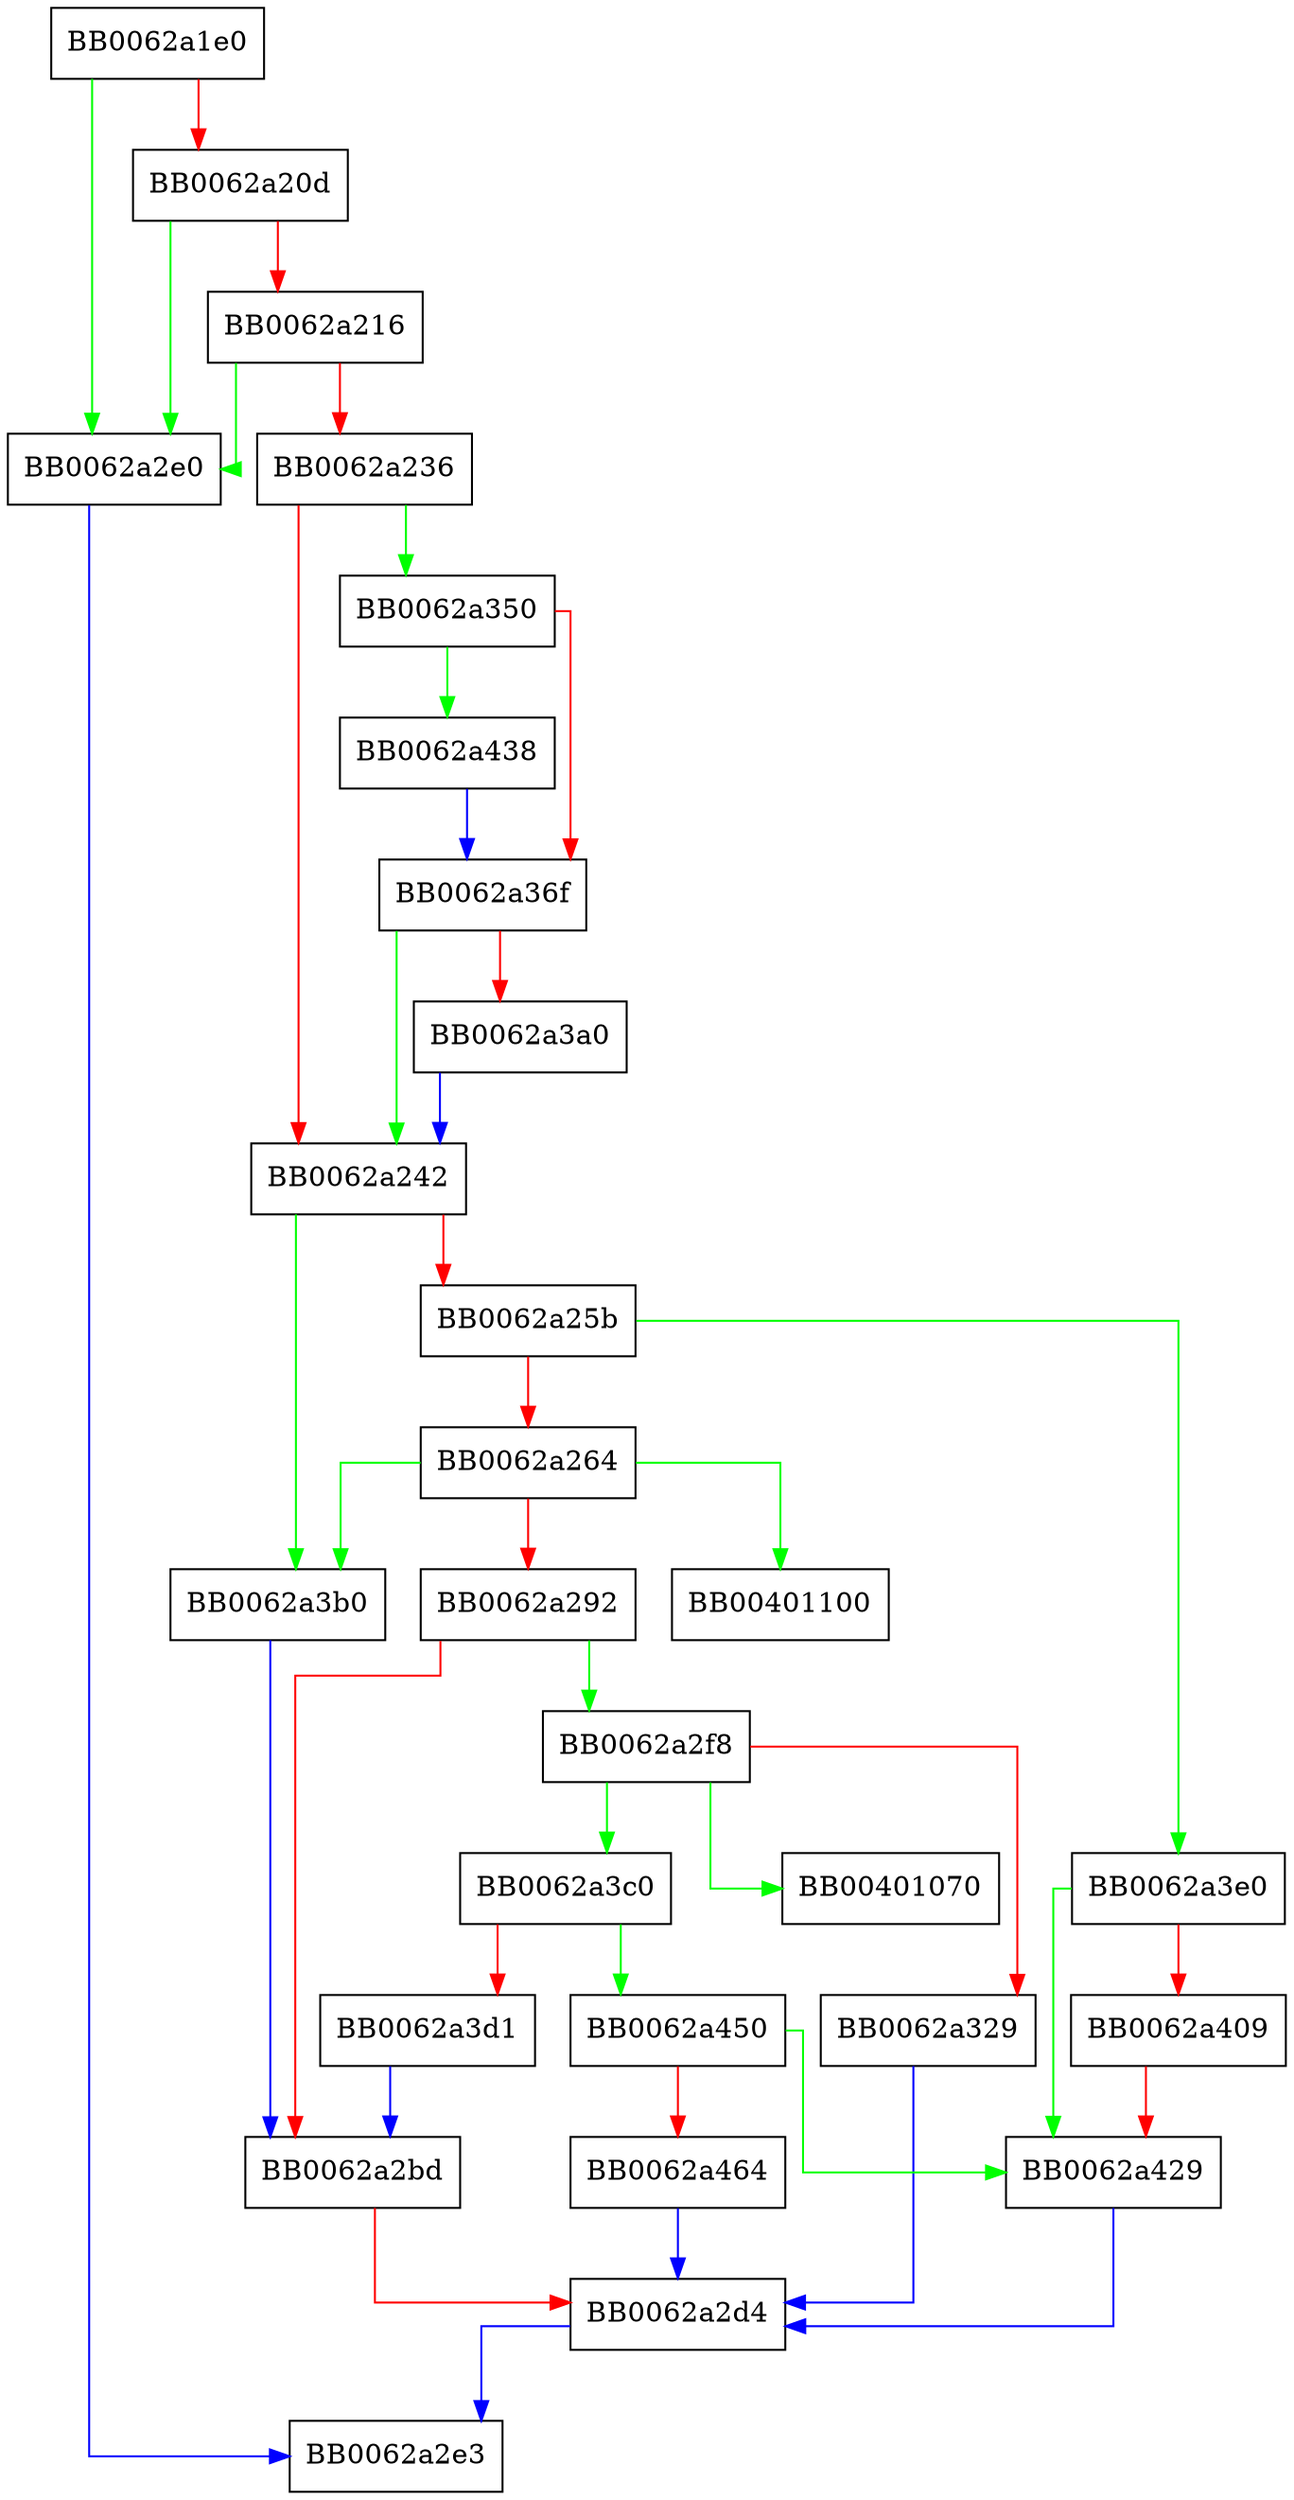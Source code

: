 digraph ossl_method_store_cache_set {
  node [shape="box"];
  graph [splines=ortho];
  BB0062a1e0 -> BB0062a2e0 [color="green"];
  BB0062a1e0 -> BB0062a20d [color="red"];
  BB0062a20d -> BB0062a2e0 [color="green"];
  BB0062a20d -> BB0062a216 [color="red"];
  BB0062a216 -> BB0062a2e0 [color="green"];
  BB0062a216 -> BB0062a236 [color="red"];
  BB0062a236 -> BB0062a350 [color="green"];
  BB0062a236 -> BB0062a242 [color="red"];
  BB0062a242 -> BB0062a3b0 [color="green"];
  BB0062a242 -> BB0062a25b [color="red"];
  BB0062a25b -> BB0062a3e0 [color="green"];
  BB0062a25b -> BB0062a264 [color="red"];
  BB0062a264 -> BB00401100 [color="green"];
  BB0062a264 -> BB0062a3b0 [color="green"];
  BB0062a264 -> BB0062a292 [color="red"];
  BB0062a292 -> BB0062a2f8 [color="green"];
  BB0062a292 -> BB0062a2bd [color="red"];
  BB0062a2bd -> BB0062a2d4 [color="red"];
  BB0062a2d4 -> BB0062a2e3 [color="blue"];
  BB0062a2e0 -> BB0062a2e3 [color="blue"];
  BB0062a2f8 -> BB00401070 [color="green"];
  BB0062a2f8 -> BB0062a3c0 [color="green"];
  BB0062a2f8 -> BB0062a329 [color="red"];
  BB0062a329 -> BB0062a2d4 [color="blue"];
  BB0062a350 -> BB0062a438 [color="green"];
  BB0062a350 -> BB0062a36f [color="red"];
  BB0062a36f -> BB0062a242 [color="green"];
  BB0062a36f -> BB0062a3a0 [color="red"];
  BB0062a3a0 -> BB0062a242 [color="blue"];
  BB0062a3b0 -> BB0062a2bd [color="blue"];
  BB0062a3c0 -> BB0062a450 [color="green"];
  BB0062a3c0 -> BB0062a3d1 [color="red"];
  BB0062a3d1 -> BB0062a2bd [color="blue"];
  BB0062a3e0 -> BB0062a429 [color="green"];
  BB0062a3e0 -> BB0062a409 [color="red"];
  BB0062a409 -> BB0062a429 [color="red"];
  BB0062a429 -> BB0062a2d4 [color="blue"];
  BB0062a438 -> BB0062a36f [color="blue"];
  BB0062a450 -> BB0062a429 [color="green"];
  BB0062a450 -> BB0062a464 [color="red"];
  BB0062a464 -> BB0062a2d4 [color="blue"];
}